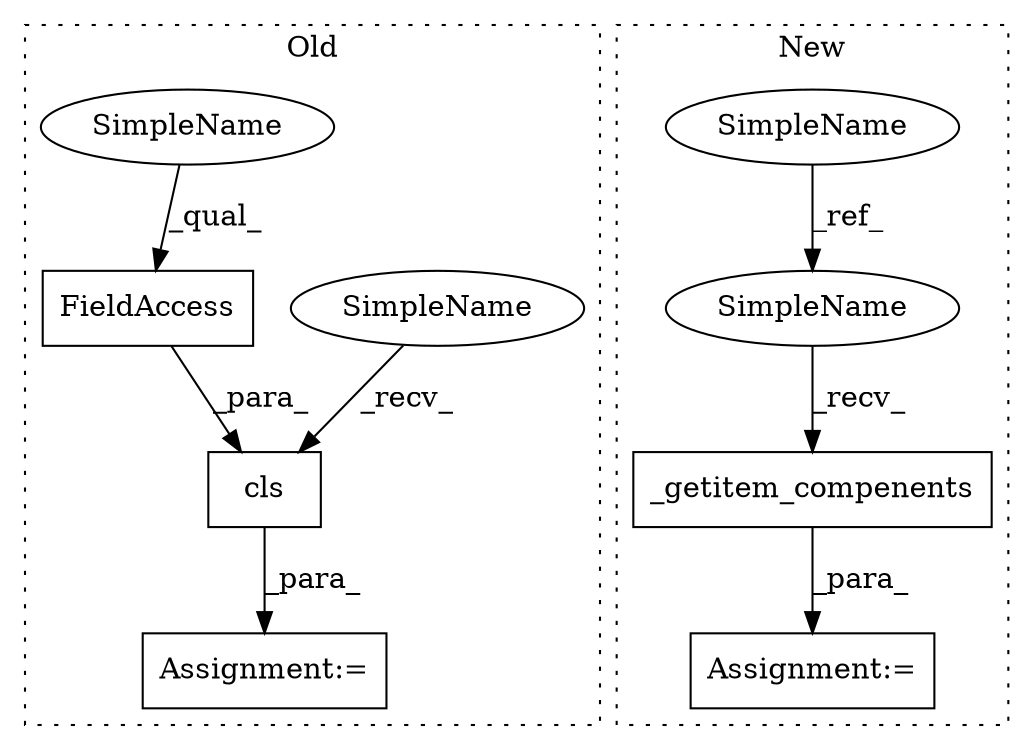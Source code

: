 digraph G {
subgraph cluster0 {
1 [label="cls" a="32" s="7551,7595" l="4,1" shape="box"];
4 [label="FieldAccess" a="22" s="7555" l="20" shape="box"];
6 [label="Assignment:=" a="7" s="7545" l="1" shape="box"];
8 [label="SimpleName" a="42" s="7546" l="4" shape="ellipse"];
9 [label="SimpleName" a="42" s="7555" l="4" shape="ellipse"];
label = "Old";
style="dotted";
}
subgraph cluster1 {
2 [label="_getitem_compenents" a="32" s="4910" l="21" shape="box"];
3 [label="SimpleName" a="42" s="4627" l="4" shape="ellipse"];
5 [label="Assignment:=" a="7" s="4903" l="2" shape="box"];
7 [label="SimpleName" a="42" s="4905" l="4" shape="ellipse"];
label = "New";
style="dotted";
}
1 -> 6 [label="_para_"];
2 -> 5 [label="_para_"];
3 -> 7 [label="_ref_"];
4 -> 1 [label="_para_"];
7 -> 2 [label="_recv_"];
8 -> 1 [label="_recv_"];
9 -> 4 [label="_qual_"];
}
